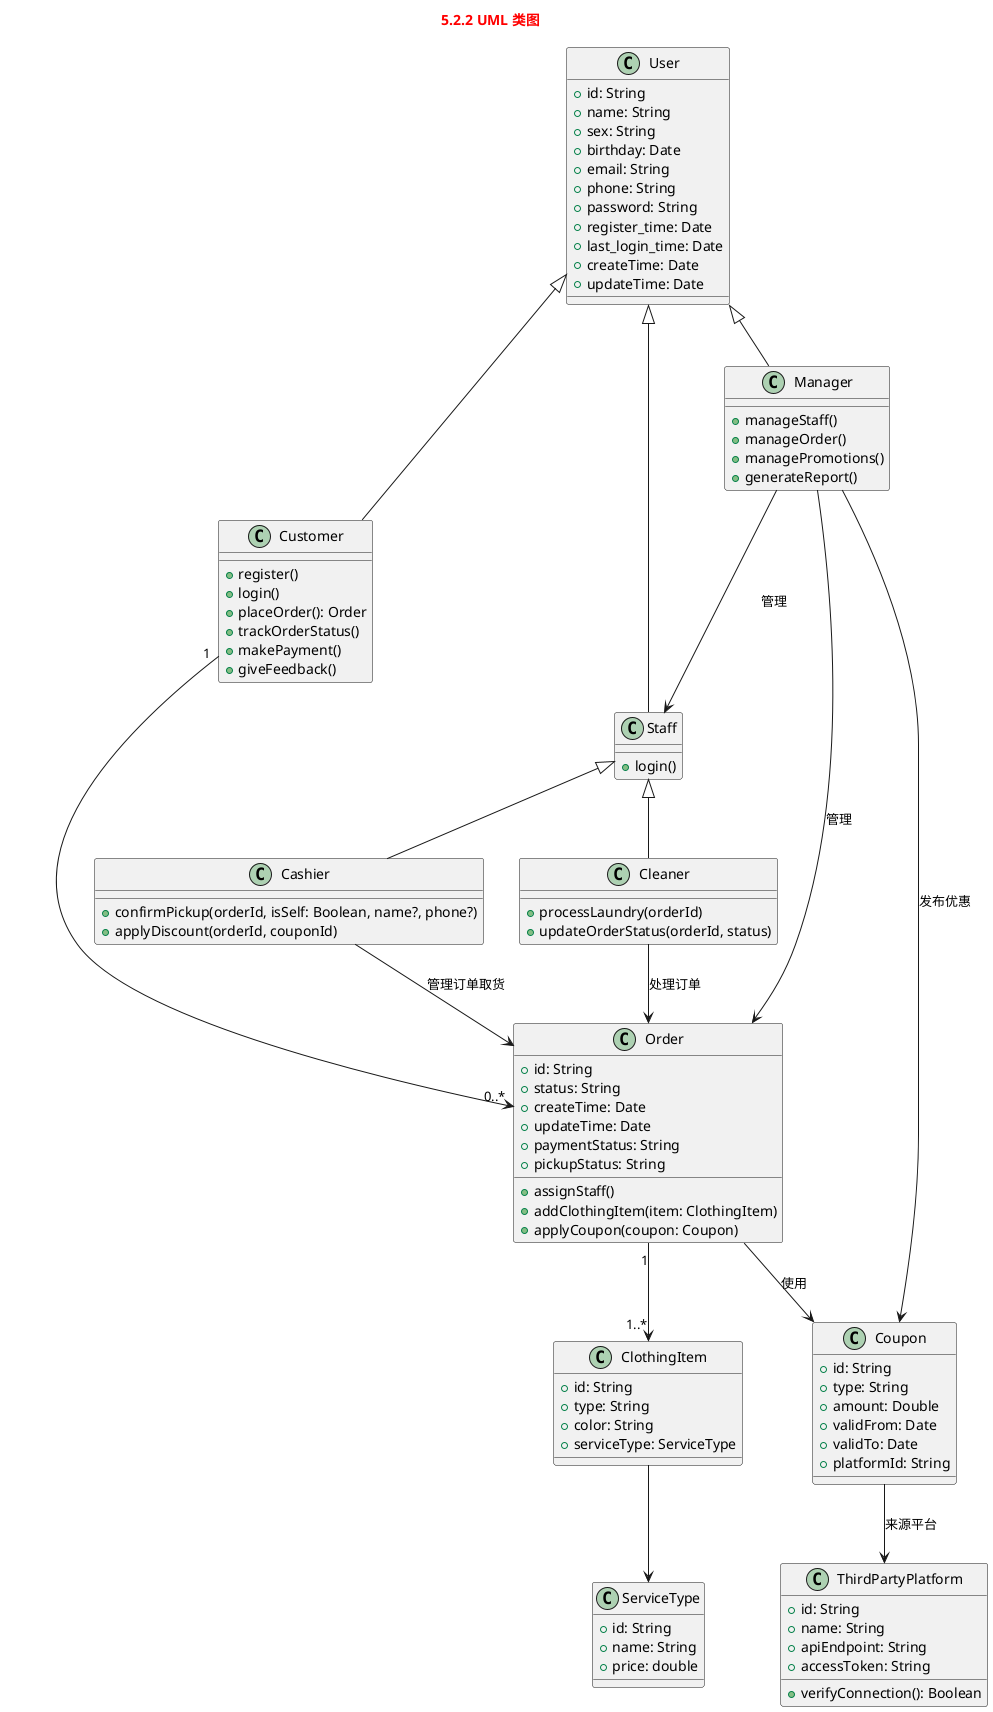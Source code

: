 @startuml
title <color:red><b>5.2.2 UML 类图</b></color>

' 定义参与者类
class User {
  +id: String
  +name: String
  +sex: String
  +birthday: Date
  +email: String
  +phone: String
  +password: String
  +register_time: Date
  +last_login_time: Date
  +createTime: Date
  +updateTime: Date
}

User <|-- Customer
User <|-- Staff
Staff <|-- Cashier
Staff <|-- Cleaner
User <|-- Manager

' 客户类
class Customer {
  +register()
  +login()
  +placeOrder(): Order
  +trackOrderStatus()
  +makePayment()
  +giveFeedback()
}

' 员工类
class Staff {
  +login()
}

class Cashier {
  +confirmPickup(orderId, isSelf: Boolean, name?, phone?)
  +applyDiscount(orderId, couponId)
}

class Cleaner {
  +processLaundry(orderId)
  +updateOrderStatus(orderId, status)
}

class Manager {
  +manageStaff()
  +manageOrder()
  +managePromotions()
  +generateReport()
}

' 订单类
class Order {
  +id: String
  +status: String
  +createTime: Date
  +updateTime: Date
  +paymentStatus: String
  +pickupStatus: String
  +assignStaff()
  +addClothingItem(item: ClothingItem)
  +applyCoupon(coupon: Coupon)
}

' 衣物类
class ClothingItem {
  +id: String
  +type: String
  +color: String
  +serviceType: ServiceType
}

' 服务类型
class ServiceType {
  +id: String
  +name: String
  +price: double
}

' 优惠券类
class Coupon {
  +id: String
  +type: String
  +amount: Double
  +validFrom: Date
  +validTo: Date
  +platformId: String
}

' 第三方平台类
class ThirdPartyPlatform {
  +id: String
  +name: String
  +apiEndpoint: String
  +accessToken: String
  +verifyConnection(): Boolean
}

' 关联关系
Customer "1" --> "0..*" Order
Order "1" --> "1..*" ClothingItem
ClothingItem --> ServiceType
Order --> Coupon : 使用
Coupon --> ThirdPartyPlatform : 来源平台
Cashier --> Order : 管理订单取货
Cleaner --> Order : 处理订单
Manager --> Staff : 管理
Manager --> Order : 管理
Manager --> Coupon : 发布优惠
@enduml
